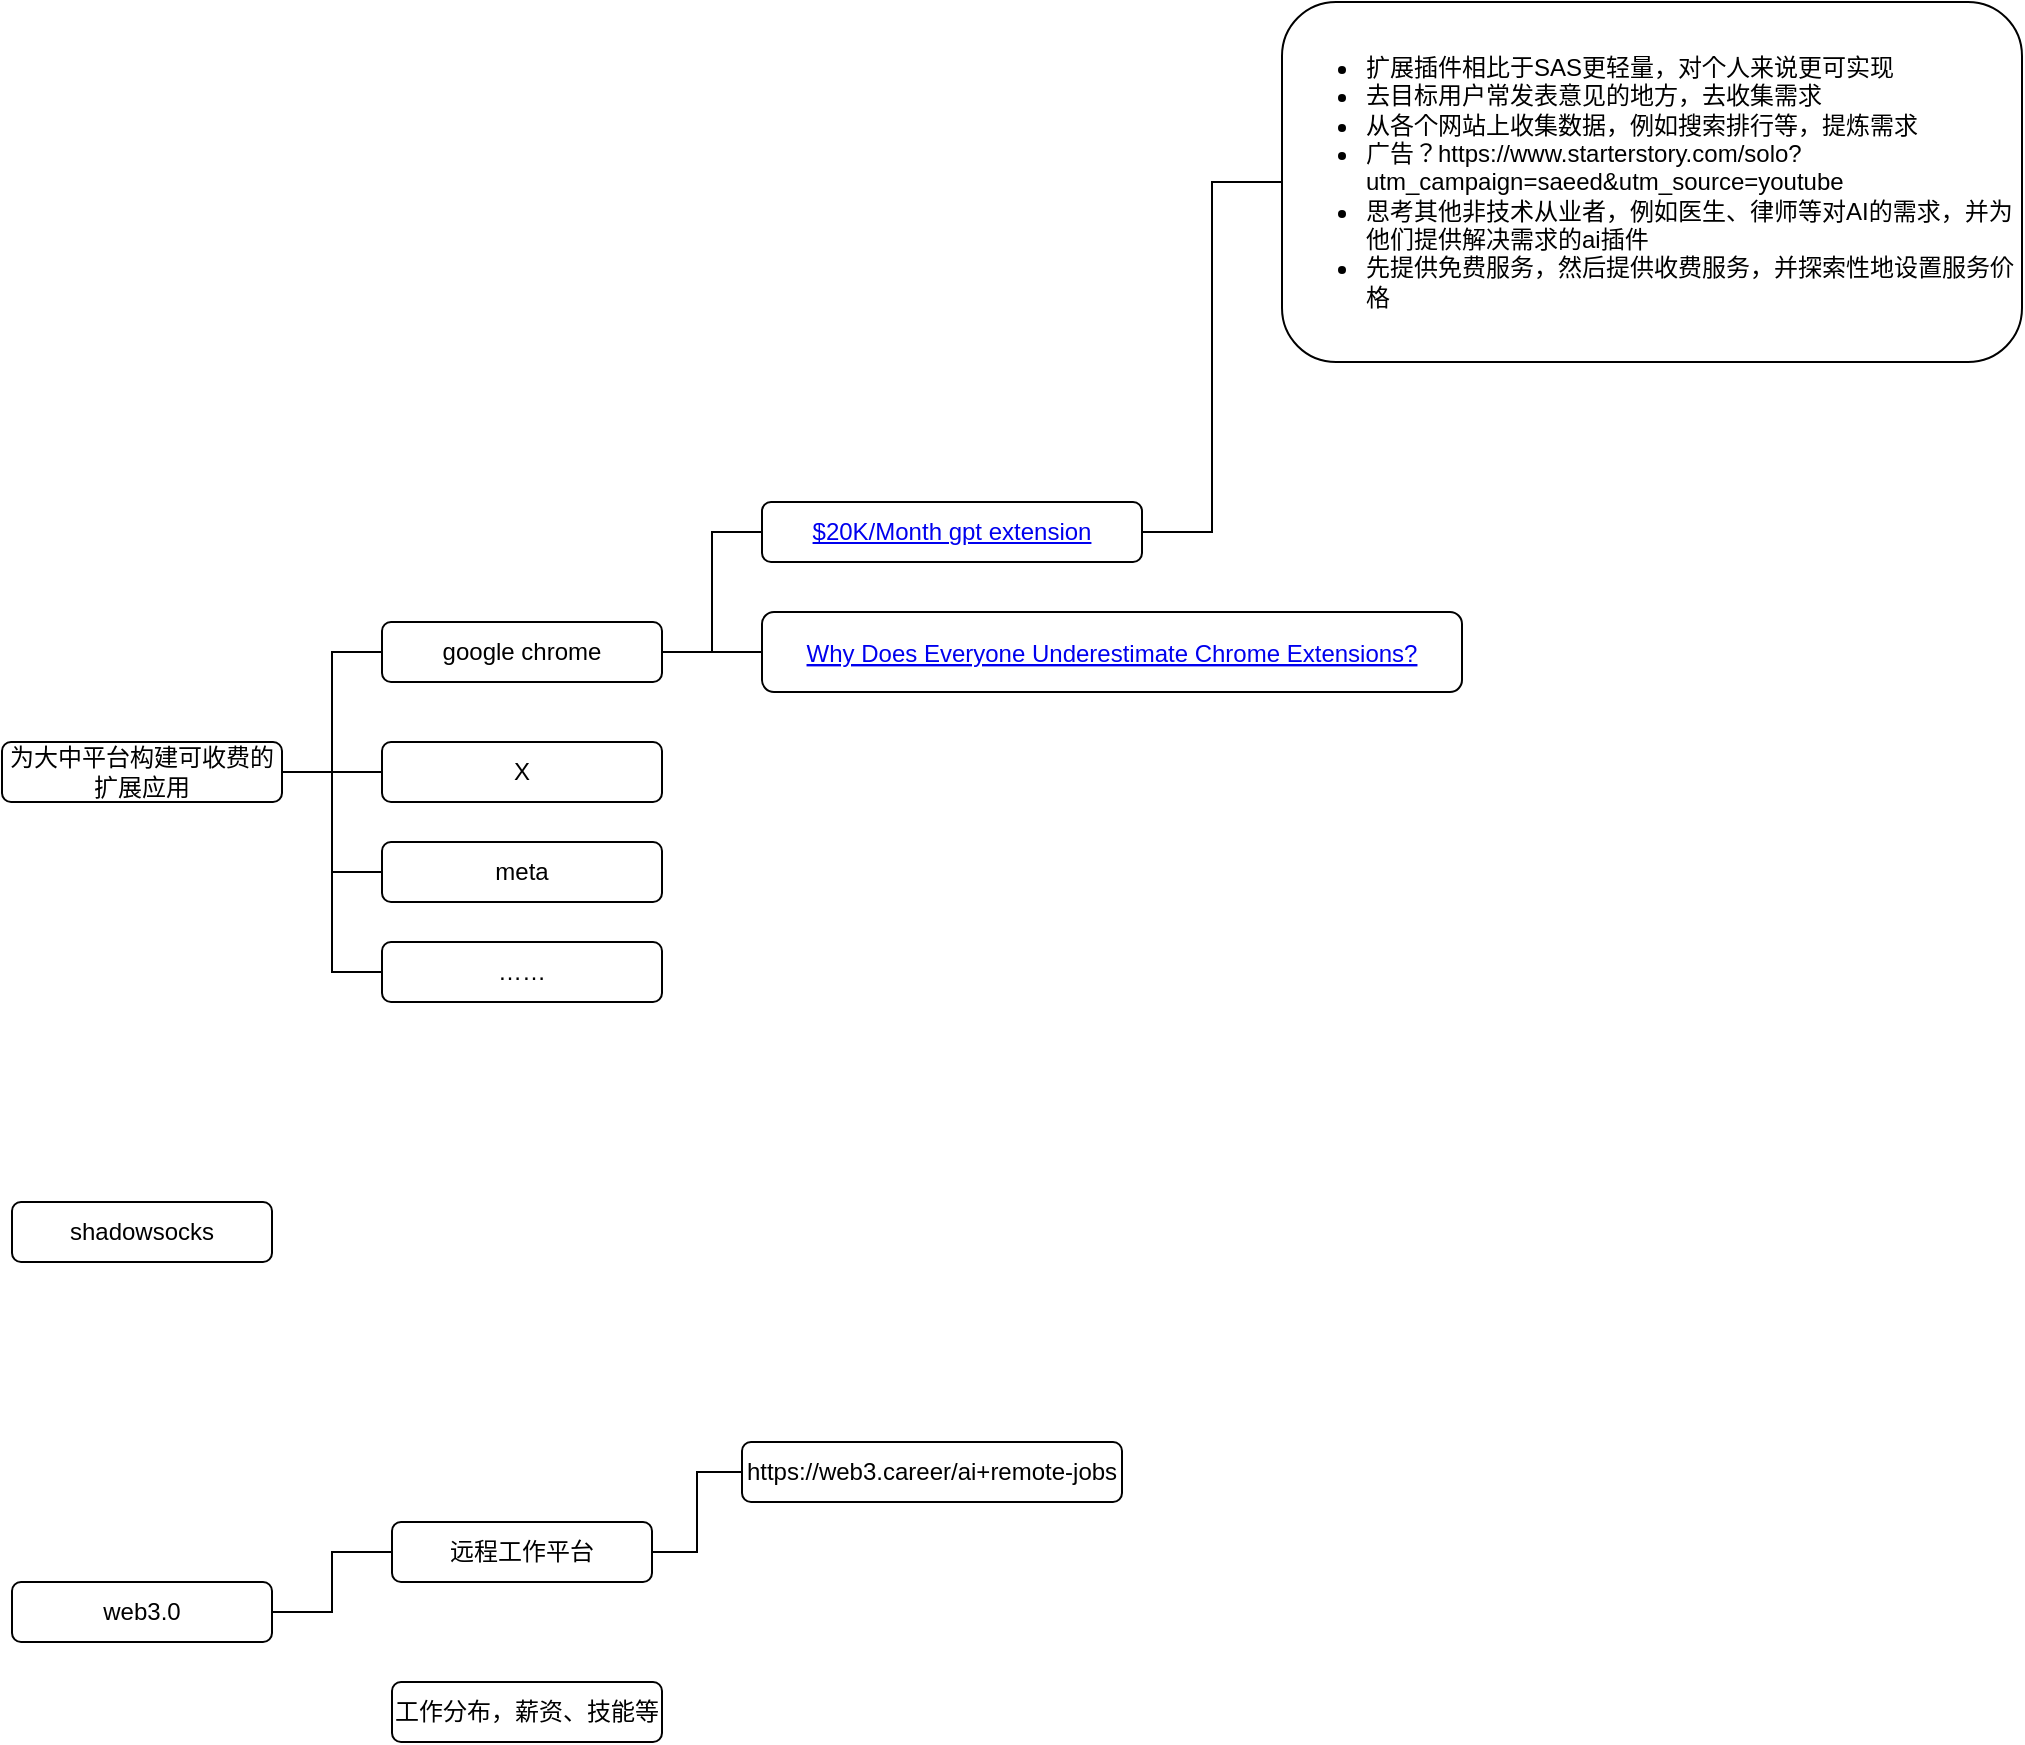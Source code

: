 <mxfile version="26.0.5">
  <diagram name="第 1 页" id="251uv5qzhBT_Lm49wtqx">
    <mxGraphModel dx="2901" dy="2311" grid="1" gridSize="10" guides="1" tooltips="1" connect="1" arrows="1" fold="1" page="1" pageScale="1" pageWidth="827" pageHeight="1169" math="0" shadow="0">
      <root>
        <mxCell id="0" />
        <mxCell id="1" parent="0" />
        <mxCell id="6i76icMNui67whsrPmrU-4" style="edgeStyle=orthogonalEdgeStyle;rounded=0;orthogonalLoop=1;jettySize=auto;html=1;verticalAlign=bottom;endArrow=none;endFill=0;" edge="1" parent="1" source="h5kKYo-_dhXHsnKXQvqF-1" target="6i76icMNui67whsrPmrU-3">
          <mxGeometry relative="1" as="geometry" />
        </mxCell>
        <mxCell id="h5kKYo-_dhXHsnKXQvqF-1" value="google chrome" style="rounded=1;whiteSpace=wrap;html=1;" parent="1" vertex="1">
          <mxGeometry x="150" y="190" width="140" height="30" as="geometry" />
        </mxCell>
        <mxCell id="h5kKYo-_dhXHsnKXQvqF-4" style="edgeStyle=orthogonalEdgeStyle;rounded=0;orthogonalLoop=1;jettySize=auto;html=1;entryX=1;entryY=0.5;entryDx=0;entryDy=0;endArrow=none;endFill=0;" parent="1" source="h5kKYo-_dhXHsnKXQvqF-3" target="h5kKYo-_dhXHsnKXQvqF-1" edge="1">
          <mxGeometry relative="1" as="geometry" />
        </mxCell>
        <mxCell id="h5kKYo-_dhXHsnKXQvqF-20" style="edgeStyle=orthogonalEdgeStyle;rounded=0;orthogonalLoop=1;jettySize=auto;html=1;entryX=0;entryY=0.5;entryDx=0;entryDy=0;endArrow=none;endFill=0;" parent="1" source="h5kKYo-_dhXHsnKXQvqF-3" target="h5kKYo-_dhXHsnKXQvqF-19" edge="1">
          <mxGeometry relative="1" as="geometry" />
        </mxCell>
        <mxCell id="h5kKYo-_dhXHsnKXQvqF-3" value="&lt;a href=&quot;https://www.youtube.com/watch?v=ty9ZcimL6VE&quot;&gt;$20K/Month gpt extension&lt;/a&gt;" style="rounded=1;whiteSpace=wrap;html=1;" parent="1" vertex="1">
          <mxGeometry x="340" y="130" width="190" height="30" as="geometry" />
        </mxCell>
        <mxCell id="h5kKYo-_dhXHsnKXQvqF-6" style="edgeStyle=orthogonalEdgeStyle;rounded=0;orthogonalLoop=1;jettySize=auto;html=1;entryX=0;entryY=0.5;entryDx=0;entryDy=0;endArrow=none;endFill=0;" parent="1" source="h5kKYo-_dhXHsnKXQvqF-5" target="h5kKYo-_dhXHsnKXQvqF-1" edge="1">
          <mxGeometry relative="1" as="geometry" />
        </mxCell>
        <mxCell id="h5kKYo-_dhXHsnKXQvqF-8" style="edgeStyle=orthogonalEdgeStyle;rounded=0;orthogonalLoop=1;jettySize=auto;html=1;entryX=0;entryY=0.5;entryDx=0;entryDy=0;endArrow=none;endFill=0;" parent="1" source="h5kKYo-_dhXHsnKXQvqF-5" target="h5kKYo-_dhXHsnKXQvqF-7" edge="1">
          <mxGeometry relative="1" as="geometry" />
        </mxCell>
        <mxCell id="h5kKYo-_dhXHsnKXQvqF-11" style="edgeStyle=orthogonalEdgeStyle;rounded=0;orthogonalLoop=1;jettySize=auto;html=1;entryX=0;entryY=0.5;entryDx=0;entryDy=0;endArrow=none;endFill=0;" parent="1" source="h5kKYo-_dhXHsnKXQvqF-5" target="h5kKYo-_dhXHsnKXQvqF-9" edge="1">
          <mxGeometry relative="1" as="geometry" />
        </mxCell>
        <mxCell id="h5kKYo-_dhXHsnKXQvqF-12" style="edgeStyle=orthogonalEdgeStyle;rounded=0;orthogonalLoop=1;jettySize=auto;html=1;entryX=0;entryY=0.5;entryDx=0;entryDy=0;endArrow=none;endFill=0;" parent="1" source="h5kKYo-_dhXHsnKXQvqF-5" target="h5kKYo-_dhXHsnKXQvqF-10" edge="1">
          <mxGeometry relative="1" as="geometry" />
        </mxCell>
        <mxCell id="h5kKYo-_dhXHsnKXQvqF-5" value="为大中平台构建可收费的扩展应用" style="rounded=1;whiteSpace=wrap;html=1;" parent="1" vertex="1">
          <mxGeometry x="-40" y="250" width="140" height="30" as="geometry" />
        </mxCell>
        <mxCell id="h5kKYo-_dhXHsnKXQvqF-7" value="X" style="rounded=1;whiteSpace=wrap;html=1;" parent="1" vertex="1">
          <mxGeometry x="150" y="250" width="140" height="30" as="geometry" />
        </mxCell>
        <mxCell id="h5kKYo-_dhXHsnKXQvqF-9" value="meta" style="rounded=1;whiteSpace=wrap;html=1;" parent="1" vertex="1">
          <mxGeometry x="150" y="300" width="140" height="30" as="geometry" />
        </mxCell>
        <mxCell id="h5kKYo-_dhXHsnKXQvqF-10" value="……" style="rounded=1;whiteSpace=wrap;html=1;" parent="1" vertex="1">
          <mxGeometry x="150" y="350" width="140" height="30" as="geometry" />
        </mxCell>
        <mxCell id="h5kKYo-_dhXHsnKXQvqF-19" value="&lt;ul&gt;&lt;li&gt;扩展插件相比于SAS更轻量，对个人来说更可实现&lt;/li&gt;&lt;li style=&quot;&quot;&gt;去目标用户常发表意见的地方，去收集需求&lt;/li&gt;&lt;li style=&quot;&quot;&gt;从各个网站上收集数据，例如搜索排行等，提炼需求&lt;/li&gt;&lt;li style=&quot;&quot;&gt;广告？https://www.starterstory.com/solo?utm_campaign=saeed&amp;amp;utm_source=youtube&lt;/li&gt;&lt;li style=&quot;&quot;&gt;思考其他非技术从业者，例如医生、律师等对AI的需求，并为他们提供解决需求的ai插件&lt;/li&gt;&lt;li style=&quot;&quot;&gt;先提供免费服务，然后提供收费服务，并探索性地设置服务价格&lt;/li&gt;&lt;/ul&gt;" style="rounded=1;whiteSpace=wrap;html=1;align=left;" parent="1" vertex="1">
          <mxGeometry x="600" y="-120" width="370" height="180" as="geometry" />
        </mxCell>
        <mxCell id="hHvOTV0vm-1v4tKSAE3K-1" value="shadowsocks" style="rounded=1;whiteSpace=wrap;html=1;" parent="1" vertex="1">
          <mxGeometry x="-35" y="480" width="130" height="30" as="geometry" />
        </mxCell>
        <mxCell id="hHvOTV0vm-1v4tKSAE3K-8" style="edgeStyle=orthogonalEdgeStyle;rounded=0;orthogonalLoop=1;jettySize=auto;html=1;entryX=0;entryY=0.5;entryDx=0;entryDy=0;endArrow=none;endFill=0;" parent="1" source="hHvOTV0vm-1v4tKSAE3K-2" target="hHvOTV0vm-1v4tKSAE3K-3" edge="1">
          <mxGeometry relative="1" as="geometry" />
        </mxCell>
        <mxCell id="hHvOTV0vm-1v4tKSAE3K-2" value="web3.0" style="rounded=1;whiteSpace=wrap;html=1;" parent="1" vertex="1">
          <mxGeometry x="-35" y="670" width="130" height="30" as="geometry" />
        </mxCell>
        <mxCell id="hHvOTV0vm-1v4tKSAE3K-6" style="edgeStyle=orthogonalEdgeStyle;rounded=0;orthogonalLoop=1;jettySize=auto;html=1;entryX=0;entryY=0.5;entryDx=0;entryDy=0;endArrow=none;endFill=0;" parent="1" source="hHvOTV0vm-1v4tKSAE3K-3" target="hHvOTV0vm-1v4tKSAE3K-4" edge="1">
          <mxGeometry relative="1" as="geometry" />
        </mxCell>
        <mxCell id="hHvOTV0vm-1v4tKSAE3K-3" value="远程工作平台" style="rounded=1;whiteSpace=wrap;html=1;" parent="1" vertex="1">
          <mxGeometry x="155" y="640" width="130" height="30" as="geometry" />
        </mxCell>
        <mxCell id="hHvOTV0vm-1v4tKSAE3K-4" value="https://web3.career/ai+remote-jobs" style="rounded=1;whiteSpace=wrap;html=1;" parent="1" vertex="1">
          <mxGeometry x="330" y="600" width="190" height="30" as="geometry" />
        </mxCell>
        <mxCell id="hHvOTV0vm-1v4tKSAE3K-10" value="工作分布，薪资、技能等" style="rounded=1;whiteSpace=wrap;html=1;" parent="1" vertex="1">
          <mxGeometry x="155" y="720" width="135" height="30" as="geometry" />
        </mxCell>
        <UserObject label="Why Does Everyone Underestimate Chrome Extensions?" link="https://www.youtube.com/watch?v=8GlHhwtgjKY" id="6i76icMNui67whsrPmrU-3">
          <mxCell style="fontColor=#0000EE;fontStyle=4;rounded=1;overflow=hidden;spacing=10;" vertex="1" parent="1">
            <mxGeometry x="340" y="185" width="350" height="40" as="geometry" />
          </mxCell>
        </UserObject>
      </root>
    </mxGraphModel>
  </diagram>
</mxfile>
